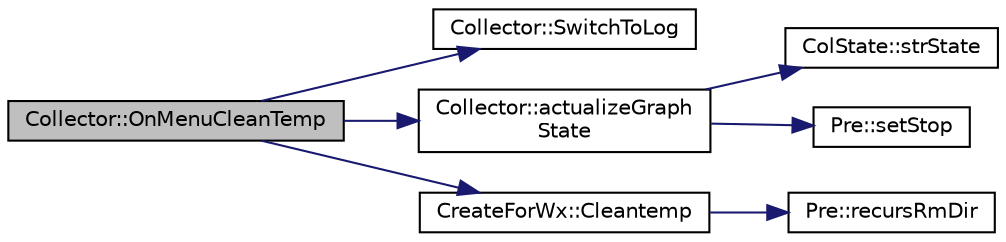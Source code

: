 digraph "Collector::OnMenuCleanTemp"
{
  edge [fontname="Helvetica",fontsize="10",labelfontname="Helvetica",labelfontsize="10"];
  node [fontname="Helvetica",fontsize="10",shape=record];
  rankdir="LR";
  Node197 [label="Collector::OnMenuCleanTemp",height=0.2,width=0.4,color="black", fillcolor="grey75", style="filled", fontcolor="black"];
  Node197 -> Node198 [color="midnightblue",fontsize="10",style="solid",fontname="Helvetica"];
  Node198 [label="Collector::SwitchToLog",height=0.2,width=0.4,color="black", fillcolor="white", style="filled",URL="$class_collector.html#a2ac54bb5839f0a7469edfa5f9d23424b"];
  Node197 -> Node199 [color="midnightblue",fontsize="10",style="solid",fontname="Helvetica"];
  Node199 [label="Collector::actualizeGraph\lState",height=0.2,width=0.4,color="black", fillcolor="white", style="filled",URL="$class_collector.html#afffa9eed798f9788a774ad69043bde98",tooltip="Enable the menu items of &#39;&Collect&#39; and tools bar &#39;Collector&#39;. "];
  Node199 -> Node200 [color="midnightblue",fontsize="10",style="solid",fontname="Helvetica"];
  Node200 [label="ColState::strState",height=0.2,width=0.4,color="black", fillcolor="white", style="filled",URL="$class_col_state.html#ab0e0c201acbe2047e08c8a84e7a1da6b",tooltip="Returns a string corresponding to the state of the &#39;Collector&#39; state graph. "];
  Node199 -> Node201 [color="midnightblue",fontsize="10",style="solid",fontname="Helvetica"];
  Node201 [label="Pre::setStop",height=0.2,width=0.4,color="black", fillcolor="white", style="filled",URL="$class_pre.html#ad6e796a5a90943a4e4aa89ca4632717f",tooltip="Set stop complement file creating. "];
  Node197 -> Node202 [color="midnightblue",fontsize="10",style="solid",fontname="Helvetica"];
  Node202 [label="CreateForWx::Cleantemp",height=0.2,width=0.4,color="black", fillcolor="white", style="filled",URL="$class_create_for_wx.html#a0ed056f22a319136cb6744977294b7c9",tooltip="Delete all temporary file. "];
  Node202 -> Node203 [color="midnightblue",fontsize="10",style="solid",fontname="Helvetica"];
  Node203 [label="Pre::recursRmDir",height=0.2,width=0.4,color="black", fillcolor="white", style="filled",URL="$class_pre.html#a3e392c946bee7fd92001373399a1df4b",tooltip="Recursively deletes non-empty directories. "];
}
